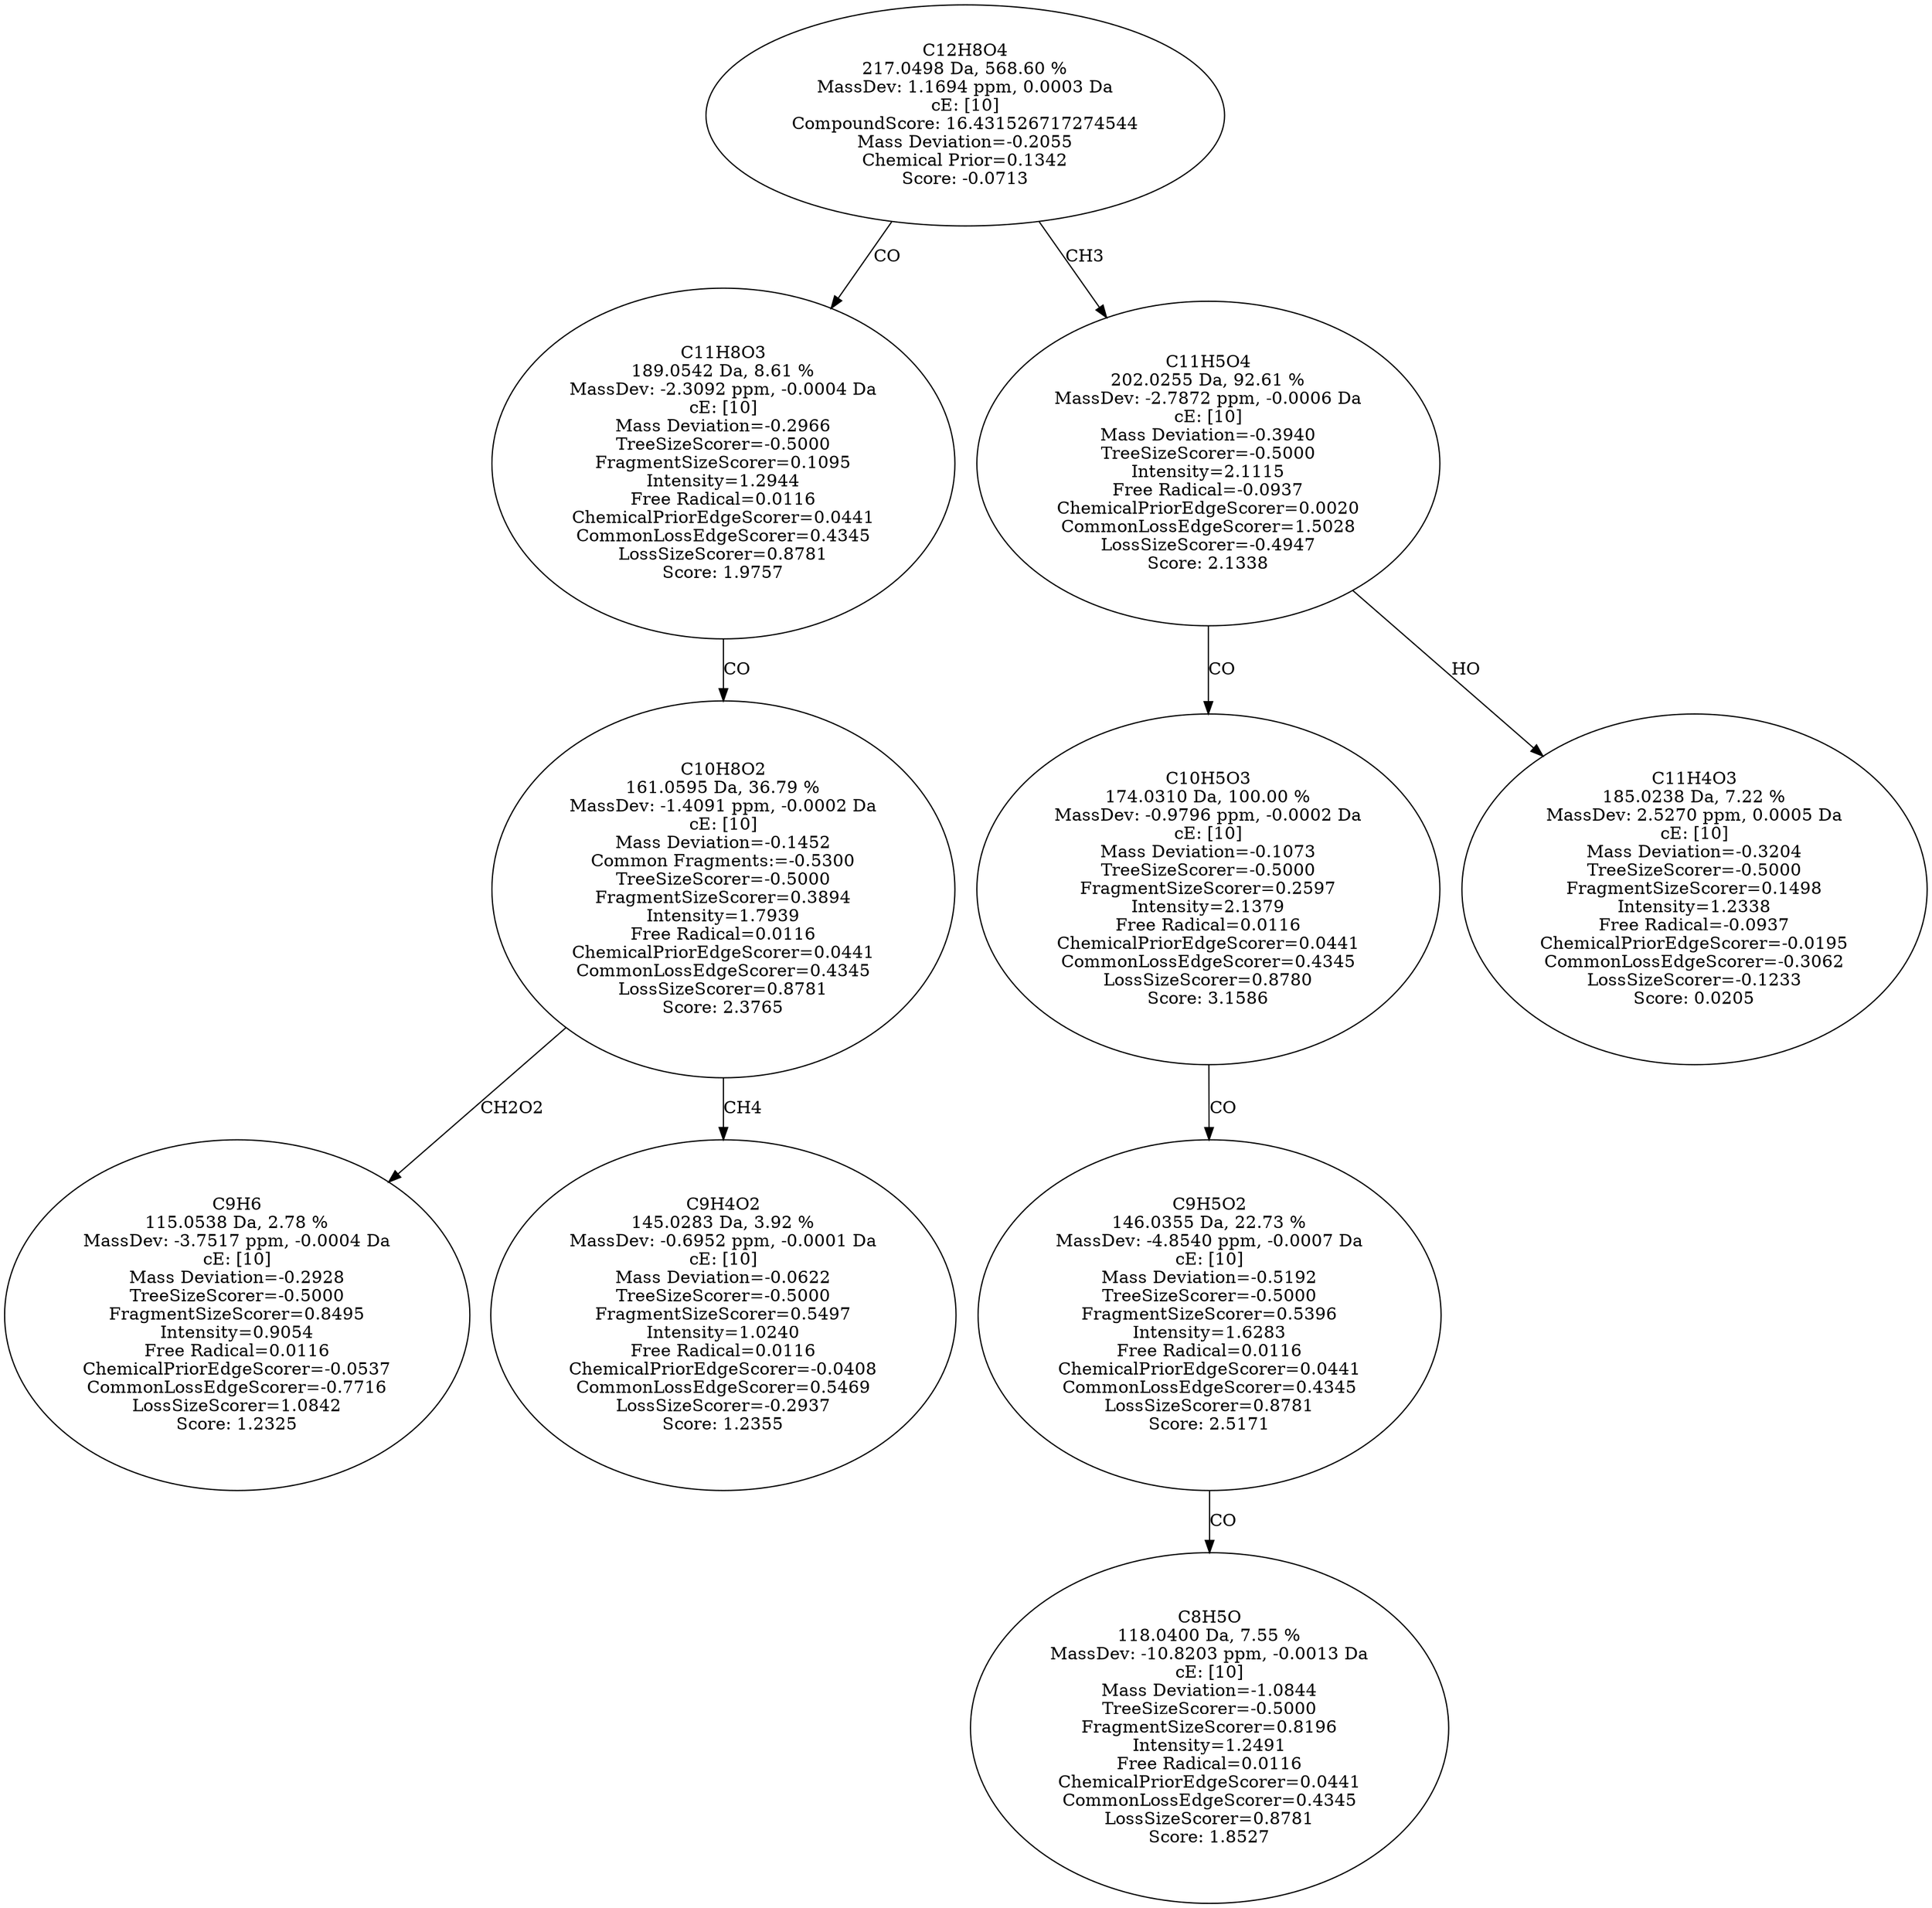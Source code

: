 strict digraph {
v1 [label="C9H6\n115.0538 Da, 2.78 %\nMassDev: -3.7517 ppm, -0.0004 Da\ncE: [10]\nMass Deviation=-0.2928\nTreeSizeScorer=-0.5000\nFragmentSizeScorer=0.8495\nIntensity=0.9054\nFree Radical=0.0116\nChemicalPriorEdgeScorer=-0.0537\nCommonLossEdgeScorer=-0.7716\nLossSizeScorer=1.0842\nScore: 1.2325"];
v2 [label="C9H4O2\n145.0283 Da, 3.92 %\nMassDev: -0.6952 ppm, -0.0001 Da\ncE: [10]\nMass Deviation=-0.0622\nTreeSizeScorer=-0.5000\nFragmentSizeScorer=0.5497\nIntensity=1.0240\nFree Radical=0.0116\nChemicalPriorEdgeScorer=-0.0408\nCommonLossEdgeScorer=0.5469\nLossSizeScorer=-0.2937\nScore: 1.2355"];
v3 [label="C10H8O2\n161.0595 Da, 36.79 %\nMassDev: -1.4091 ppm, -0.0002 Da\ncE: [10]\nMass Deviation=-0.1452\nCommon Fragments:=-0.5300\nTreeSizeScorer=-0.5000\nFragmentSizeScorer=0.3894\nIntensity=1.7939\nFree Radical=0.0116\nChemicalPriorEdgeScorer=0.0441\nCommonLossEdgeScorer=0.4345\nLossSizeScorer=0.8781\nScore: 2.3765"];
v4 [label="C11H8O3\n189.0542 Da, 8.61 %\nMassDev: -2.3092 ppm, -0.0004 Da\ncE: [10]\nMass Deviation=-0.2966\nTreeSizeScorer=-0.5000\nFragmentSizeScorer=0.1095\nIntensity=1.2944\nFree Radical=0.0116\nChemicalPriorEdgeScorer=0.0441\nCommonLossEdgeScorer=0.4345\nLossSizeScorer=0.8781\nScore: 1.9757"];
v5 [label="C8H5O\n118.0400 Da, 7.55 %\nMassDev: -10.8203 ppm, -0.0013 Da\ncE: [10]\nMass Deviation=-1.0844\nTreeSizeScorer=-0.5000\nFragmentSizeScorer=0.8196\nIntensity=1.2491\nFree Radical=0.0116\nChemicalPriorEdgeScorer=0.0441\nCommonLossEdgeScorer=0.4345\nLossSizeScorer=0.8781\nScore: 1.8527"];
v6 [label="C9H5O2\n146.0355 Da, 22.73 %\nMassDev: -4.8540 ppm, -0.0007 Da\ncE: [10]\nMass Deviation=-0.5192\nTreeSizeScorer=-0.5000\nFragmentSizeScorer=0.5396\nIntensity=1.6283\nFree Radical=0.0116\nChemicalPriorEdgeScorer=0.0441\nCommonLossEdgeScorer=0.4345\nLossSizeScorer=0.8781\nScore: 2.5171"];
v7 [label="C10H5O3\n174.0310 Da, 100.00 %\nMassDev: -0.9796 ppm, -0.0002 Da\ncE: [10]\nMass Deviation=-0.1073\nTreeSizeScorer=-0.5000\nFragmentSizeScorer=0.2597\nIntensity=2.1379\nFree Radical=0.0116\nChemicalPriorEdgeScorer=0.0441\nCommonLossEdgeScorer=0.4345\nLossSizeScorer=0.8780\nScore: 3.1586"];
v8 [label="C11H4O3\n185.0238 Da, 7.22 %\nMassDev: 2.5270 ppm, 0.0005 Da\ncE: [10]\nMass Deviation=-0.3204\nTreeSizeScorer=-0.5000\nFragmentSizeScorer=0.1498\nIntensity=1.2338\nFree Radical=-0.0937\nChemicalPriorEdgeScorer=-0.0195\nCommonLossEdgeScorer=-0.3062\nLossSizeScorer=-0.1233\nScore: 0.0205"];
v9 [label="C11H5O4\n202.0255 Da, 92.61 %\nMassDev: -2.7872 ppm, -0.0006 Da\ncE: [10]\nMass Deviation=-0.3940\nTreeSizeScorer=-0.5000\nIntensity=2.1115\nFree Radical=-0.0937\nChemicalPriorEdgeScorer=0.0020\nCommonLossEdgeScorer=1.5028\nLossSizeScorer=-0.4947\nScore: 2.1338"];
v10 [label="C12H8O4\n217.0498 Da, 568.60 %\nMassDev: 1.1694 ppm, 0.0003 Da\ncE: [10]\nCompoundScore: 16.431526717274544\nMass Deviation=-0.2055\nChemical Prior=0.1342\nScore: -0.0713"];
v3 -> v1 [label="CH2O2"];
v3 -> v2 [label="CH4"];
v4 -> v3 [label="CO"];
v10 -> v4 [label="CO"];
v6 -> v5 [label="CO"];
v7 -> v6 [label="CO"];
v9 -> v7 [label="CO"];
v9 -> v8 [label="HO"];
v10 -> v9 [label="CH3"];
}